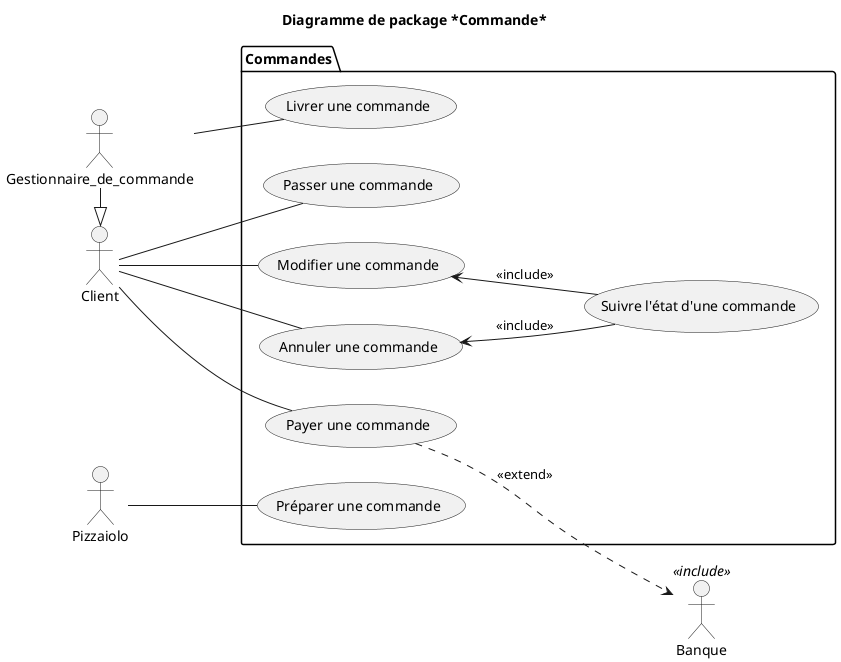 @startuml 03_commande
title Diagramme de package *Commande*

actor Gestionnaire_de_commande as GESTCMD
actor Client as CUSTOMER
actor Banque <<include>> as BANK
actor Pizzaiolo as PZLO

package Commandes{
    left to right direction
    (Passer une commande) as CREATE_CMD
    (Préparer une commande) as MAKE_CMD
    (Livrer une commande) as DELIVER_CMD
    (Modifier une commande) as MODIFY_CMD
    (Annuler une commande) as CANCEL_CMD
    (Suivre l'état d'une commande) as FOLLOW_CMD
    (Payer une commande) as PAY_CMD
}

MODIFY_CMD <-- FOLLOW_CMD: <<include>>
CANCEL_CMD <-- FOLLOW_CMD: <<include>>

CUSTOMER -- CREATE_CMD
CUSTOMER -- MODIFY_CMD
CUSTOMER -- CANCEL_CMD
CUSTOMER -- PAY_CMD

GESTCMD -- DELIVER_CMD

PAY_CMD ..> BANK: <<extend>>

PZLO -- MAKE_CMD

GESTCMD -|> CUSTOMER

@enduml